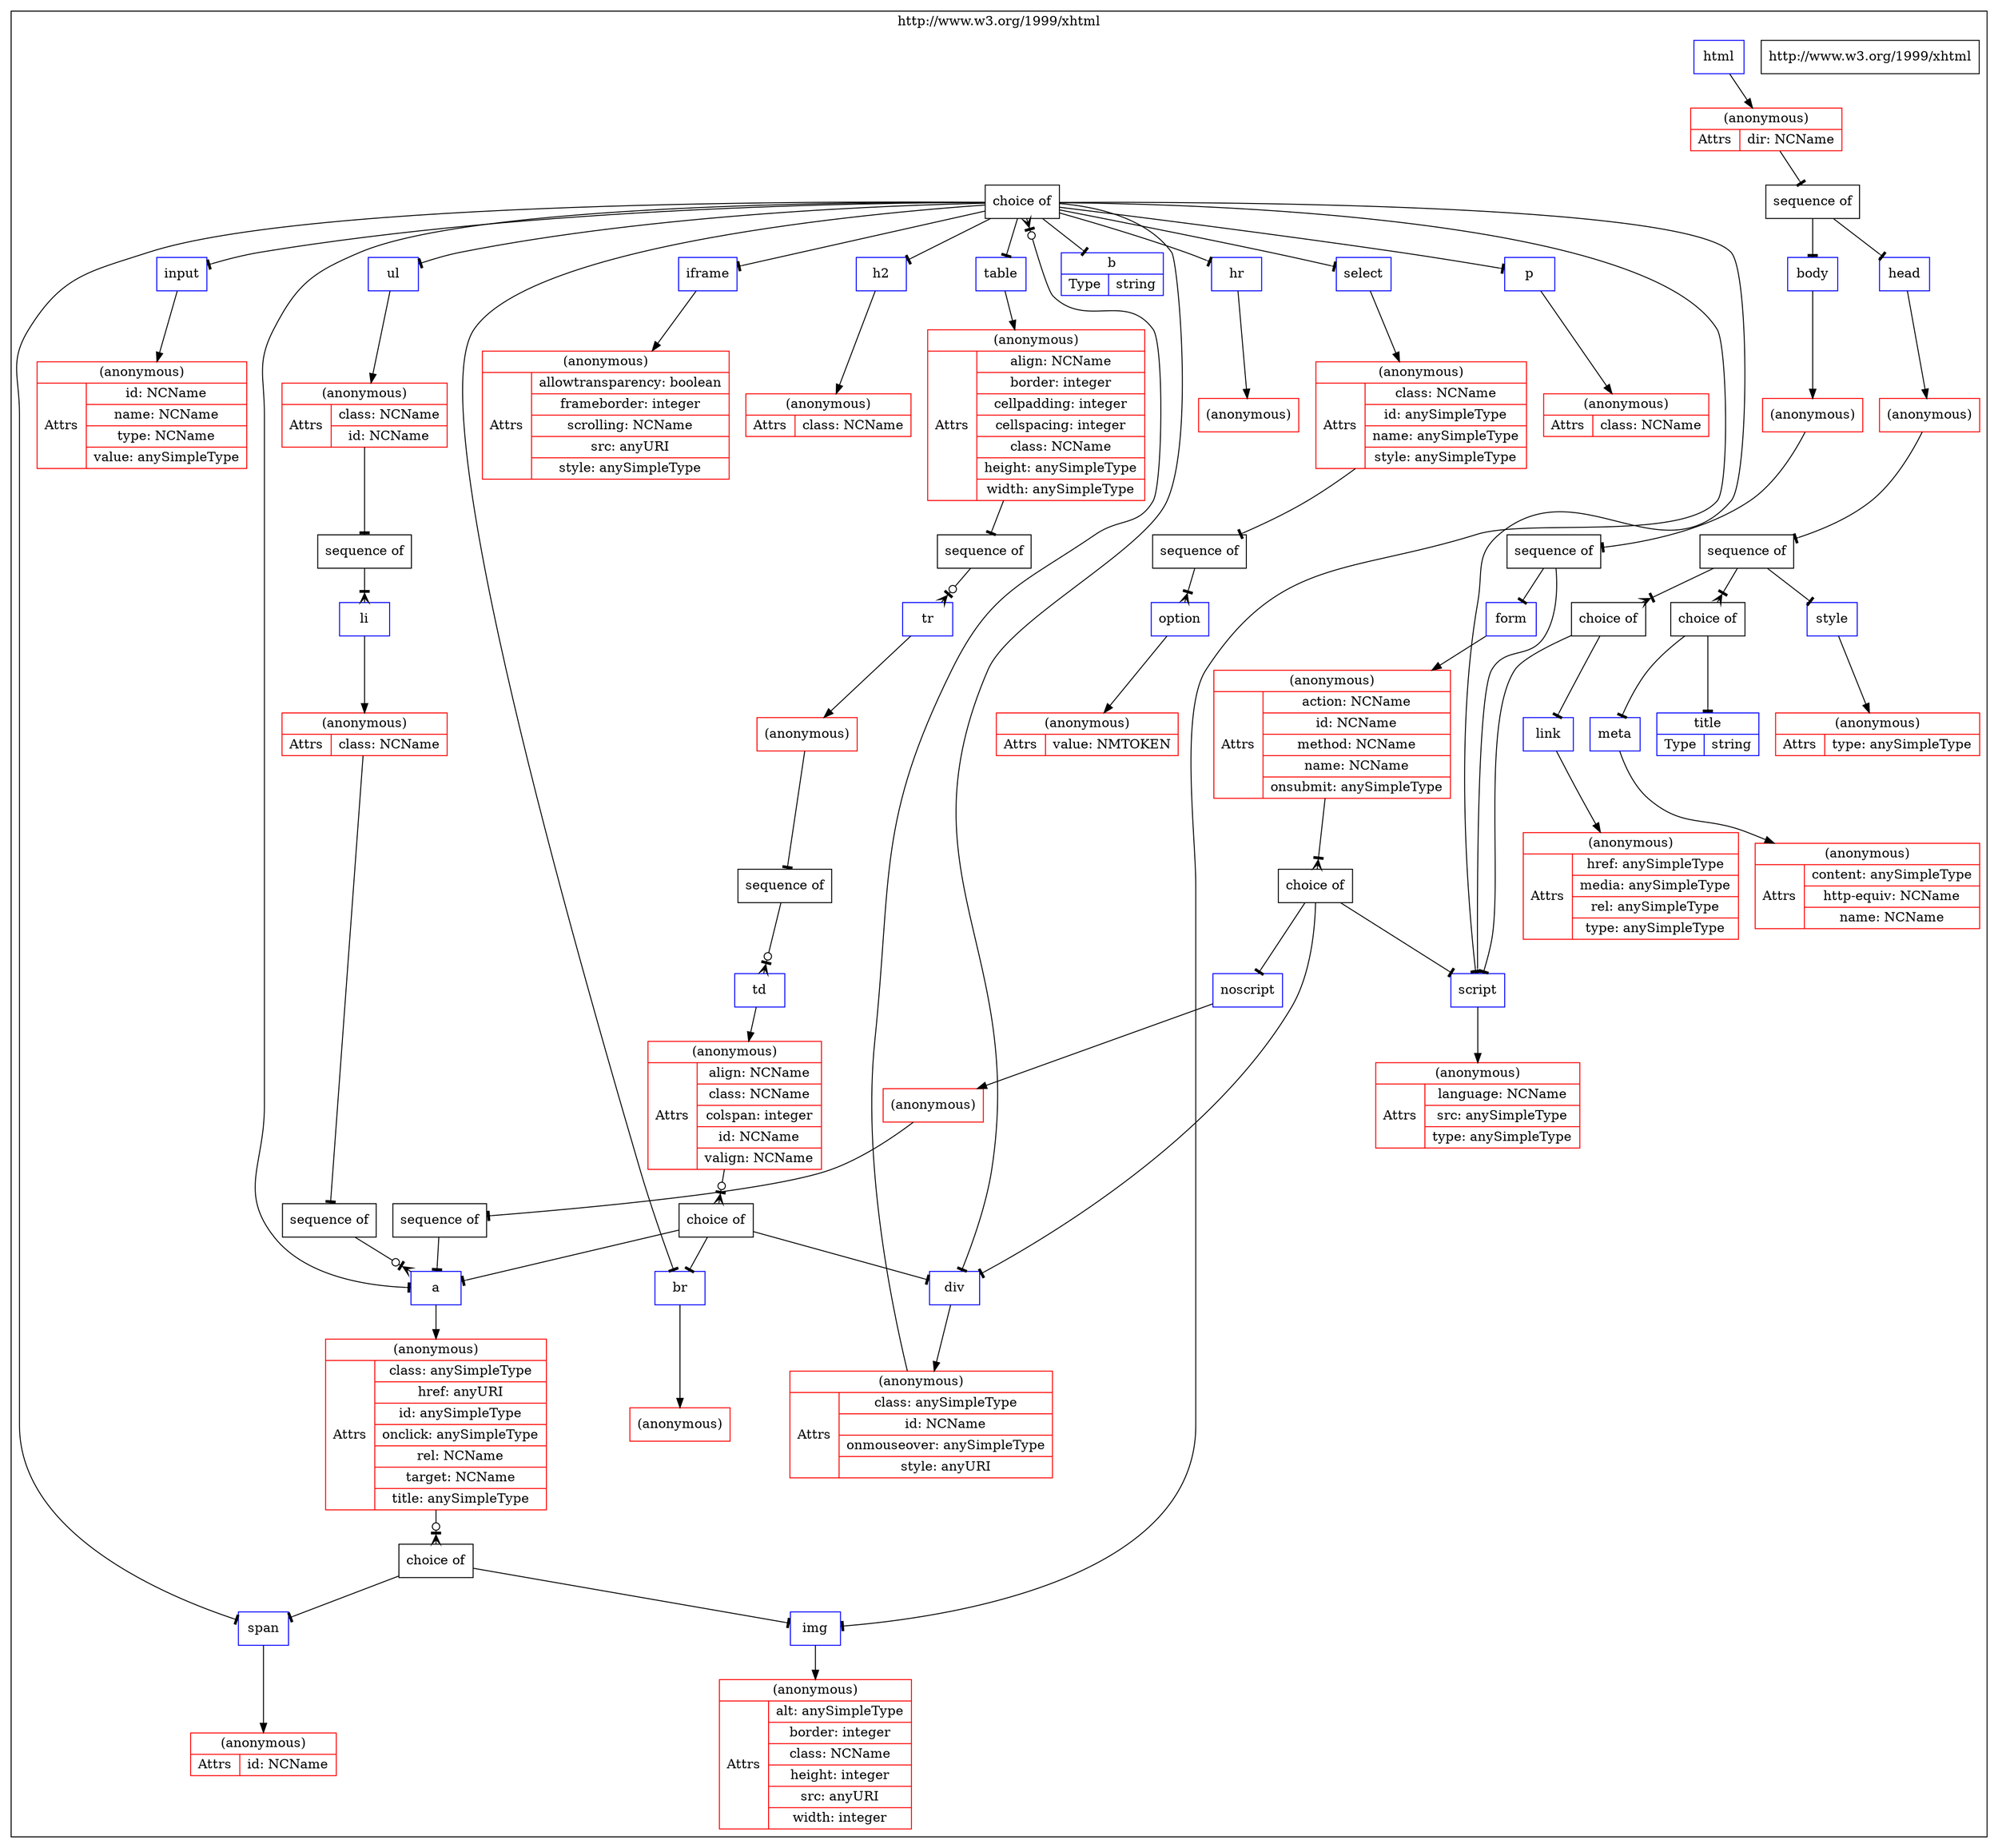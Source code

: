 digraph {
subgraph clusterSchemaImpl27475272 { label="http://www.w3.org/1999/xhtml"
ModelGroupImpl12107511 [shape="record", label="{choice of}"];
ComplexTypeImpl229902 [shape="record", label="{(anonymous)|{Attrs|{{<AttributeUseImpl31401995>align: NCName}|{<AttributeUseImpl29232906>class: NCName}|{<AttributeUseImpl13459339>colspan: integer}|{<AttributeUseImpl20698484>id: NCName}|{<AttributeUseImpl20634710>valign: NCName}}}}", color="red"];
ComplexTypeImpl13884241 [shape="record", label="{(anonymous)|{Attrs|{{<AttributeUseImpl14688457>content: anySimpleType}|{<AttributeUseImpl8949356>http-equiv: NCName}|{<AttributeUseImpl20863188>name: NCName}}}}", color="red"];
ModelGroupImpl19235919 [shape="record", label="{sequence of}"];
ComplexTypeImpl19583390 [shape="record", label="{(anonymous)|{Attrs|{{<AttributeUseImpl31658378>alt: anySimpleType}|{<AttributeUseImpl9734221>border: integer}|{<AttributeUseImpl25197736>class: NCName}|{<AttributeUseImpl7866553>height: integer}|{<AttributeUseImpl8706595>src: anyURI}|{<AttributeUseImpl867695>width: integer}}}}", color="red"];
ModelGroupImpl19653053 [shape="record", label="{sequence of}"];
ComplexTypeImpl6147782 [shape="record", label="{(anonymous)|{Attrs|{{<AttributeUseImpl3201069>value: NMTOKEN}}}}", color="red"];
ElementDecl2758093 [shape="record", label="{hr}", color="blue"];
ElementDecl11155366 [shape="record", label="{p}", color="blue"];
ComplexTypeImpl12227392 [shape="record", label="{(anonymous)|{Attrs|{{<AttributeUseImpl14445175>class: anySimpleType}|{<AttributeUseImpl13756574>href: anyURI}|{<AttributeUseImpl16713087>id: anySimpleType}|{<AttributeUseImpl12710158>onclick: anySimpleType}|{<AttributeUseImpl12115695>rel: NCName}|{<AttributeUseImpl20196260>target: NCName}|{<AttributeUseImpl1913643>title: anySimpleType}}}}", color="red"];
ElementDecl10933534 [shape="record", label="{select}", color="blue"];
ModelGroupImpl23845098 [shape="record", label="{sequence of}"];
ComplexTypeImpl16471729 [shape="record", label="{(anonymous)|{Attrs|{{<AttributeUseImpl15668093>class: NCName}}}}", color="red"];
ComplexTypeImpl33168310 [shape="record", label="{(anonymous)|{Attrs|{{<AttributeUseImpl14863189>class: NCName}|{<AttributeUseImpl26435810>id: anySimpleType}|{<AttributeUseImpl12432643>name: anySimpleType}|{<AttributeUseImpl11985823>style: anySimpleType}}}}", color="red"];
ElementDecl19543955 [shape="record", label="{form}", color="blue"];
ElementDecl15842168 [shape="record", label="{a}", color="blue"];
SchemaImpl27475272 [shape="record", label="{http://www.w3.org/1999/xhtml}"];
ModelGroupImpl15964986 [shape="record", label="{sequence of}"];
ElementDecl26780757 [shape="record", label="{input}", color="blue"];
ComplexTypeImpl31427481 [shape="record", label="{(anonymous)|{Attrs|{{<AttributeUseImpl11508030>dir: NCName}}}}", color="red"];
ComplexTypeImpl17007273 [shape="record", label="{(anonymous)|{Attrs|{{<AttributeUseImpl8106640>class: anySimpleType}|{<AttributeUseImpl17320380>id: NCName}|{<AttributeUseImpl18929195>onmouseover: anySimpleType}|{<AttributeUseImpl13419912>style: anyURI}}}}", color="red"];
ComplexTypeImpl20469344 [shape="record", label="{(anonymous)|{Attrs|{{<AttributeUseImpl20358204>action: NCName}|{<AttributeUseImpl5807702>id: NCName}|{<AttributeUseImpl213274>method: NCName}|{<AttributeUseImpl27742346>name: NCName}|{<AttributeUseImpl26790717>onsubmit: anySimpleType}}}}", color="red"];
ComplexTypeImpl12430225 [shape="record", label="{(anonymous)}", color="red"];
ElementDecl19627754 [shape="record", label="{html}", color="blue"];
ModelGroupImpl24569170 [shape="record", label="{sequence of}"];
ElementDecl13238549 [shape="record", label="{script}", color="blue"];
ElementDecl10040639 [shape="record", label="{span}", color="blue"];
ElementDecl4916061 [shape="record", label="{table}", color="blue"];
ModelGroupImpl6166426 [shape="record", label="{sequence of}"];
ComplexTypeImpl15735326 [shape="record", label="{(anonymous)|{Attrs|{{<AttributeUseImpl21202114>type: anySimpleType}}}}", color="red"];
ElementDecl14962806 [shape="record", label="{tr}", color="blue"];
ElementDecl16607409 [shape="record", label="{body}", color="blue"];
ElementDecl5041714 [shape="record", label="{iframe}", color="blue"];
ComplexTypeImpl21414356 [shape="record", label="{(anonymous)}", color="red"];
ElementDecl860069 [shape="record", label="{li}", color="blue"];
ModelGroupImpl22172629 [shape="record", label="{sequence of}"];
ElementDecl10807107 [shape="record", label="{h2}", color="blue"];
ComplexTypeImpl7578443 [shape="record", label="{(anonymous)|{Attrs|{{<AttributeUseImpl14306161>class: NCName}}}}", color="red"];
ComplexTypeImpl12110054 [shape="record", label="{(anonymous)}", color="red"];
ElementDecl29959477 [shape="record", label="{head}", color="blue"];
ModelGroupImpl27602911 [shape="record", label="{choice of}"];
ModelGroupImpl21021313 [shape="record", label="{choice of}"];
ComplexTypeImpl11546362 [shape="record", label="{(anonymous)}", color="red"];
ComplexTypeImpl22634321 [shape="record", label="{(anonymous)|{Attrs|{{<AttributeUseImpl1623405>id: NCName}}}}", color="red"];
ComplexTypeImpl22438818 [shape="record", label="{(anonymous)|{Attrs|{{<AttributeUseImpl17103608>href: anySimpleType}|{<AttributeUseImpl33081055>media: anySimpleType}|{<AttributeUseImpl29912037>rel: anySimpleType}|{<AttributeUseImpl19116636>type: anySimpleType}}}}", color="red"];
ElementDecl25326212 [shape="record", label="{div}", color="blue"];
ElementDecl4909906 [shape="record", label="{ul}", color="blue"];
ModelGroupImpl6613606 [shape="record", label="{choice of}"];
ElementDecl11124894 [shape="record", label="{option}", color="blue"];
ComplexTypeImpl26779524 [shape="record", label="{(anonymous)|{Attrs|{{<AttributeUseImpl5629279>allowtransparency: boolean}|{<AttributeUseImpl21350489>frameborder: integer}|{<AttributeUseImpl6588476>scrolling: NCName}|{<AttributeUseImpl2891371>src: anyURI}|{<AttributeUseImpl8461448>style: anySimpleType}}}}", color="red"];
ComplexTypeImpl24499883 [shape="record", label="{(anonymous)}", color="red"];
ComplexTypeImpl22797392 [shape="record", label="{(anonymous)|{Attrs|{{<AttributeUseImpl13078969>language: NCName}|{<AttributeUseImpl3154093>src: anySimpleType}|{<AttributeUseImpl28399250>type: anySimpleType}}}}", color="red"];
ComplexTypeImpl8897128 [shape="record", label="{(anonymous)|{Attrs|{{<AttributeUseImpl16053322>class: NCName}|{<AttributeUseImpl30562042>id: NCName}}}}", color="red"];
ComplexTypeImpl4677928 [shape="record", label="{(anonymous)|{Attrs|{{<AttributeUseImpl16001744>class: NCName}}}}", color="red"];
ComplexTypeImpl3199106 [shape="record", label="{(anonymous)}", color="red"];
ElementDecl30411188 [shape="record", label="{td}", color="blue"];
ElementDecl19731881 [shape="record", label="{br}", color="blue"];
ElementDecl10446619 [shape="record", label="{b|{Type|string}}", color="blue"];
ElementDecl11587215 [shape="record", label="{style}", color="blue"];
ElementDecl15277917 [shape="record", label="{meta}", color="blue"];
ModelGroupImpl30066395 [shape="record", label="{sequence of}"];
ElementDecl19690856 [shape="record", label="{noscript}", color="blue"];
ElementDecl18983808 [shape="record", label="{img}", color="blue"];
ElementDecl22976342 [shape="record", label="{link}", color="blue"];
ModelGroupImpl7971559 [shape="record", label="{choice of}"];
ModelGroupImpl22528701 [shape="record", label="{sequence of}"];
ComplexTypeImpl10365435 [shape="record", label="{(anonymous)|{Attrs|{{<AttributeUseImpl27653945>align: NCName}|{<AttributeUseImpl17431955>border: integer}|{<AttributeUseImpl15138573>cellpadding: integer}|{<AttributeUseImpl24306761>cellspacing: integer}|{<AttributeUseImpl32079775>class: NCName}|{<AttributeUseImpl12170552>height: anySimpleType}|{<AttributeUseImpl2654289>width: anySimpleType}}}}", color="red"];
ComplexTypeImpl18751079 [shape="record", label="{(anonymous)|{Attrs|{{<AttributeUseImpl10044878>id: NCName}|{<AttributeUseImpl11918020>name: NCName}|{<AttributeUseImpl19764978>type: NCName}|{<AttributeUseImpl1114115>value: anySimpleType}}}}", color="red"];
ElementDecl17447716 [shape="record", label="{title|{Type|string}}", color="blue"];
ModelGroupImpl10884088 [shape="record", label="{choice of}"];
}
ModelGroupImpl19235919 -> ElementDecl15842168 [arrowhead="crowteeodot", arrowtail="diamond"];
ComplexTypeImpl229902 -> ModelGroupImpl21021313 [arrowhead="crowteeodot", arrowtail="diamond"];
ElementDecl10933534 -> ComplexTypeImpl33168310 [arrowhead="normal"];
ModelGroupImpl10884088 -> ElementDecl25326212 [arrowhead="tee", arrowtail="diamond"];
ComplexTypeImpl8897128 -> ModelGroupImpl22528701 [arrowhead="tee", arrowtail="diamond"];
ModelGroupImpl27602911 -> ElementDecl4909906 [arrowhead="tee", arrowtail="diamond"];
ElementDecl4916061 -> ComplexTypeImpl10365435 [arrowhead="normal"];
ModelGroupImpl27602911 -> ElementDecl11155366 [arrowhead="tee", arrowtail="diamond"];
ElementDecl19543955 -> ComplexTypeImpl20469344 [arrowhead="normal"];
ModelGroupImpl21021313 -> ElementDecl25326212 [arrowhead="tee", arrowtail="diamond"];
ModelGroupImpl30066395 -> ModelGroupImpl6613606 [arrowhead="crowtee", arrowtail="diamond"];
ElementDecl10807107 -> ComplexTypeImpl7578443 [arrowhead="normal"];
ComplexTypeImpl17007273 -> ModelGroupImpl27602911 [arrowhead="crowteeodot", arrowtail="diamond"];
ElementDecl10040639 -> ComplexTypeImpl22634321 [arrowhead="normal"];
ElementDecl18983808 -> ComplexTypeImpl19583390 [arrowhead="normal"];
ComplexTypeImpl12227392 -> ModelGroupImpl12107511 [arrowhead="crowteeodot", arrowtail="diamond"];
ComplexTypeImpl10365435 -> ModelGroupImpl19653053 [arrowhead="tee", arrowtail="diamond"];
ModelGroupImpl27602911 -> ElementDecl4916061 [arrowhead="tee", arrowtail="diamond"];
ModelGroupImpl12107511 -> ElementDecl10040639 [arrowhead="tee", arrowtail="diamond"];
ModelGroupImpl30066395 -> ModelGroupImpl7971559 [arrowhead="crowtee", arrowtail="diamond"];
ModelGroupImpl30066395 -> ElementDecl11587215 [arrowhead="tee", arrowtail="diamond"];
ModelGroupImpl10884088 -> ElementDecl19690856 [arrowhead="tee", arrowtail="diamond"];
ModelGroupImpl27602911 -> ElementDecl18983808 [arrowhead="tee", arrowtail="diamond"];
ModelGroupImpl27602911 -> ElementDecl15842168 [arrowhead="tee", arrowtail="diamond"];
ModelGroupImpl21021313 -> ElementDecl19731881 [arrowhead="tee", arrowtail="diamond"];
ModelGroupImpl22172629 -> ElementDecl13238549 [arrowhead="tee", arrowtail="diamond"];
ModelGroupImpl22528701 -> ElementDecl860069 [arrowhead="crowtee", arrowtail="diamond"];
ElementDecl19690856 -> ComplexTypeImpl3199106 [arrowhead="normal"];
ComplexTypeImpl33168310 -> ModelGroupImpl23845098 [arrowhead="tee", arrowtail="diamond"];
ElementDecl14962806 -> ComplexTypeImpl12110054 [arrowhead="normal"];
ElementDecl29959477 -> ComplexTypeImpl12430225 [arrowhead="normal"];
ModelGroupImpl27602911 -> ElementDecl19731881 [arrowhead="tee", arrowtail="diamond"];
ElementDecl19627754 -> ComplexTypeImpl31427481 [arrowhead="normal"];
ModelGroupImpl27602911 -> ElementDecl10446619 [arrowhead="tee", arrowtail="diamond"];
ModelGroupImpl7971559 -> ElementDecl22976342 [arrowhead="tee", arrowtail="diamond"];
ModelGroupImpl6166426 -> ElementDecl15842168 [arrowhead="tee", arrowtail="diamond"];
ModelGroupImpl23845098 -> ElementDecl11124894 [arrowhead="crowtee", arrowtail="diamond"];
ModelGroupImpl27602911 -> ElementDecl26780757 [arrowhead="tee", arrowtail="diamond"];
ElementDecl11587215 -> ComplexTypeImpl15735326 [arrowhead="normal"];
ModelGroupImpl27602911 -> ElementDecl10040639 [arrowhead="tee", arrowtail="diamond"];
ElementDecl11124894 -> ComplexTypeImpl6147782 [arrowhead="normal"];
ElementDecl13238549 -> ComplexTypeImpl22797392 [arrowhead="normal"];
ElementDecl15277917 -> ComplexTypeImpl13884241 [arrowhead="normal"];
ElementDecl25326212 -> ComplexTypeImpl17007273 [arrowhead="normal"];
ElementDecl15842168 -> ComplexTypeImpl12227392 [arrowhead="normal"];
ElementDecl22976342 -> ComplexTypeImpl22438818 [arrowhead="normal"];
ModelGroupImpl19653053 -> ElementDecl14962806 [arrowhead="crowteeodot", arrowtail="diamond"];
ModelGroupImpl21021313 -> ElementDecl15842168 [arrowhead="tee", arrowtail="diamond"];
ElementDecl30411188 -> ComplexTypeImpl229902 [arrowhead="normal"];
ModelGroupImpl15964986 -> ElementDecl16607409 [arrowhead="tee", arrowtail="diamond"];
ComplexTypeImpl20469344 -> ModelGroupImpl10884088 [arrowhead="crowtee", arrowtail="diamond"];
ModelGroupImpl27602911 -> ElementDecl5041714 [arrowhead="tee", arrowtail="diamond"];
ModelGroupImpl27602911 -> ElementDecl25326212 [arrowhead="tee", arrowtail="diamond"];
ComplexTypeImpl31427481 -> ModelGroupImpl15964986 [arrowhead="tee", arrowtail="diamond"];
ElementDecl2758093 -> ComplexTypeImpl24499883 [arrowhead="normal"];
ElementDecl16607409 -> ComplexTypeImpl11546362 [arrowhead="normal"];
ModelGroupImpl27602911 -> ElementDecl10807107 [arrowhead="tee", arrowtail="diamond"];
ElementDecl19731881 -> ComplexTypeImpl21414356 [arrowhead="normal"];
ModelGroupImpl27602911 -> ElementDecl2758093 [arrowhead="tee", arrowtail="diamond"];
ElementDecl5041714 -> ComplexTypeImpl26779524 [arrowhead="normal"];
ModelGroupImpl7971559 -> ElementDecl13238549 [arrowhead="tee", arrowtail="diamond"];
ComplexTypeImpl4677928 -> ModelGroupImpl19235919 [arrowhead="tee", arrowtail="diamond"];
ModelGroupImpl27602911 -> ElementDecl13238549 [arrowhead="tee", arrowtail="diamond"];
ModelGroupImpl6613606 -> ElementDecl15277917 [arrowhead="tee", arrowtail="diamond"];
ModelGroupImpl10884088 -> ElementDecl13238549 [arrowhead="tee", arrowtail="diamond"];
ComplexTypeImpl3199106 -> ModelGroupImpl6166426 [arrowhead="tee", arrowtail="diamond"];
ComplexTypeImpl11546362 -> ModelGroupImpl22172629 [arrowhead="tee", arrowtail="diamond"];
ModelGroupImpl6613606 -> ElementDecl17447716 [arrowhead="tee", arrowtail="diamond"];
ModelGroupImpl22172629 -> ElementDecl19543955 [arrowhead="tee", arrowtail="diamond"];
ElementDecl11155366 -> ComplexTypeImpl16471729 [arrowhead="normal"];
ElementDecl860069 -> ComplexTypeImpl4677928 [arrowhead="normal"];
ComplexTypeImpl12110054 -> ModelGroupImpl24569170 [arrowhead="tee", arrowtail="diamond"];
ComplexTypeImpl12430225 -> ModelGroupImpl30066395 [arrowhead="tee", arrowtail="diamond"];
ModelGroupImpl15964986 -> ElementDecl29959477 [arrowhead="tee", arrowtail="diamond"];
ModelGroupImpl12107511 -> ElementDecl18983808 [arrowhead="tee", arrowtail="diamond"];
ElementDecl26780757 -> ComplexTypeImpl18751079 [arrowhead="normal"];
ModelGroupImpl27602911 -> ElementDecl10933534 [arrowhead="tee", arrowtail="diamond"];
ElementDecl4909906 -> ComplexTypeImpl8897128 [arrowhead="normal"];
ModelGroupImpl24569170 -> ElementDecl30411188 [arrowhead="crowteeodot", arrowtail="diamond"];
}
